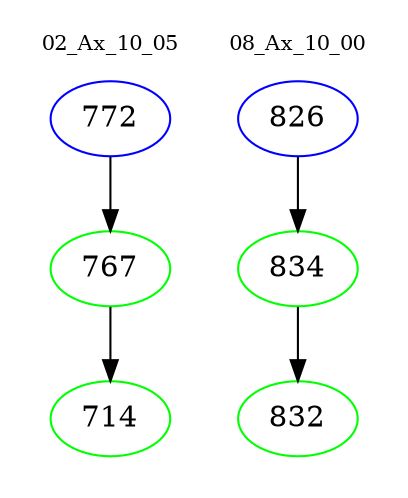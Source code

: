 digraph{
subgraph cluster_0 {
color = white
label = "02_Ax_10_05";
fontsize=10;
T0_772 [label="772", color="blue"]
T0_772 -> T0_767 [color="black"]
T0_767 [label="767", color="green"]
T0_767 -> T0_714 [color="black"]
T0_714 [label="714", color="green"]
}
subgraph cluster_1 {
color = white
label = "08_Ax_10_00";
fontsize=10;
T1_826 [label="826", color="blue"]
T1_826 -> T1_834 [color="black"]
T1_834 [label="834", color="green"]
T1_834 -> T1_832 [color="black"]
T1_832 [label="832", color="green"]
}
}
